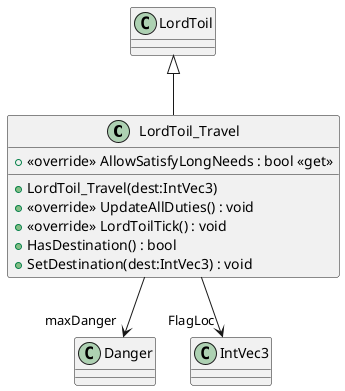 @startuml
class LordToil_Travel {
    + <<override>> AllowSatisfyLongNeeds : bool <<get>>
    + LordToil_Travel(dest:IntVec3)
    + <<override>> UpdateAllDuties() : void
    + <<override>> LordToilTick() : void
    + HasDestination() : bool
    + SetDestination(dest:IntVec3) : void
}
LordToil <|-- LordToil_Travel
LordToil_Travel --> "maxDanger" Danger
LordToil_Travel --> "FlagLoc" IntVec3
@enduml
